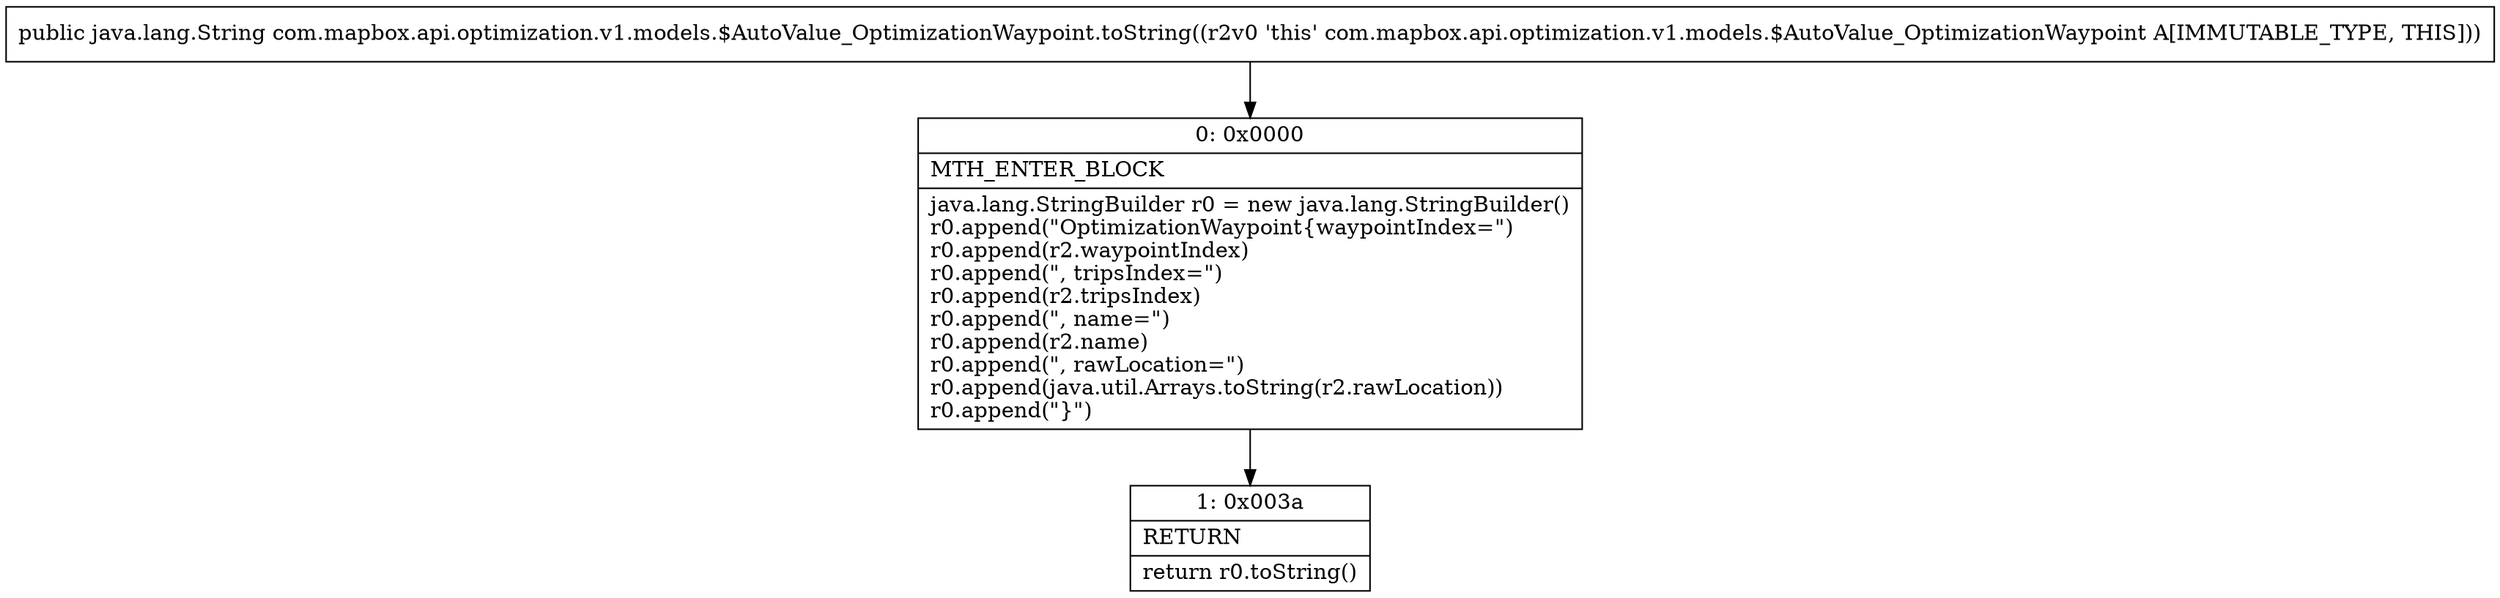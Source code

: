 digraph "CFG forcom.mapbox.api.optimization.v1.models.$AutoValue_OptimizationWaypoint.toString()Ljava\/lang\/String;" {
Node_0 [shape=record,label="{0\:\ 0x0000|MTH_ENTER_BLOCK\l|java.lang.StringBuilder r0 = new java.lang.StringBuilder()\lr0.append(\"OptimizationWaypoint\{waypointIndex=\")\lr0.append(r2.waypointIndex)\lr0.append(\", tripsIndex=\")\lr0.append(r2.tripsIndex)\lr0.append(\", name=\")\lr0.append(r2.name)\lr0.append(\", rawLocation=\")\lr0.append(java.util.Arrays.toString(r2.rawLocation))\lr0.append(\"\}\")\l}"];
Node_1 [shape=record,label="{1\:\ 0x003a|RETURN\l|return r0.toString()\l}"];
MethodNode[shape=record,label="{public java.lang.String com.mapbox.api.optimization.v1.models.$AutoValue_OptimizationWaypoint.toString((r2v0 'this' com.mapbox.api.optimization.v1.models.$AutoValue_OptimizationWaypoint A[IMMUTABLE_TYPE, THIS])) }"];
MethodNode -> Node_0;
Node_0 -> Node_1;
}

